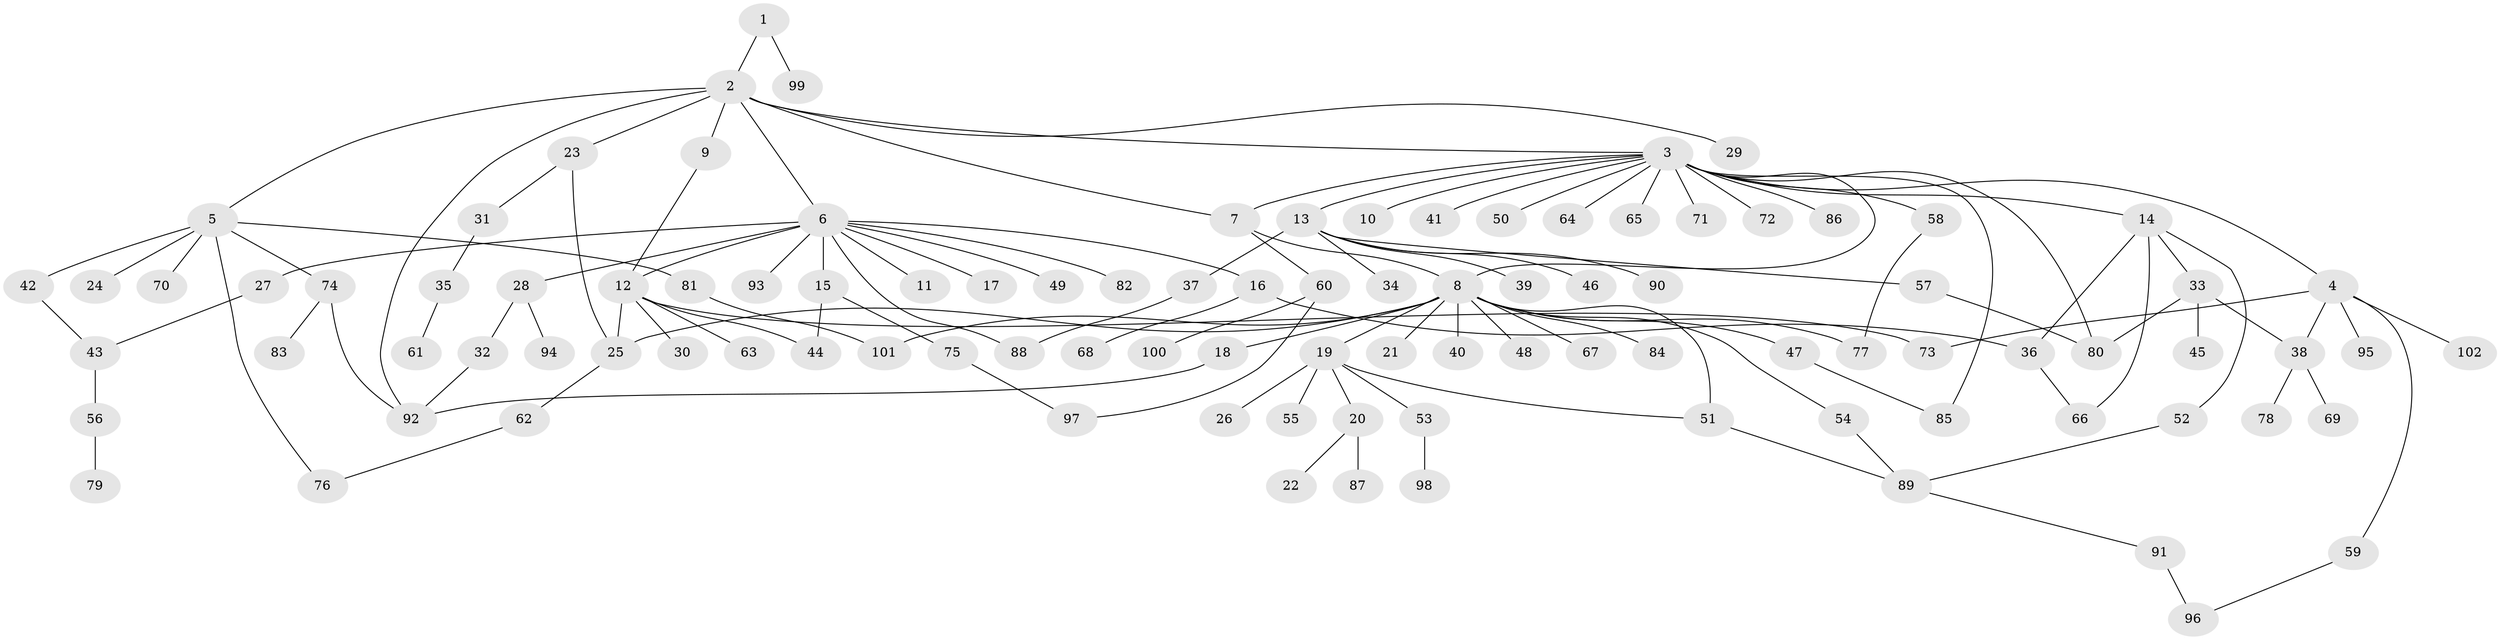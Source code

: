 // original degree distribution, {3: 0.09655172413793103, 10: 0.006896551724137931, 18: 0.006896551724137931, 7: 0.020689655172413793, 8: 0.013793103448275862, 14: 0.006896551724137931, 4: 0.06896551724137931, 17: 0.006896551724137931, 2: 0.25517241379310346, 1: 0.4896551724137931, 6: 0.006896551724137931, 5: 0.020689655172413793}
// Generated by graph-tools (version 1.1) at 2025/50/03/04/25 22:50:08]
// undirected, 102 vertices, 127 edges
graph export_dot {
  node [color=gray90,style=filled];
  1;
  2;
  3;
  4;
  5;
  6;
  7;
  8;
  9;
  10;
  11;
  12;
  13;
  14;
  15;
  16;
  17;
  18;
  19;
  20;
  21;
  22;
  23;
  24;
  25;
  26;
  27;
  28;
  29;
  30;
  31;
  32;
  33;
  34;
  35;
  36;
  37;
  38;
  39;
  40;
  41;
  42;
  43;
  44;
  45;
  46;
  47;
  48;
  49;
  50;
  51;
  52;
  53;
  54;
  55;
  56;
  57;
  58;
  59;
  60;
  61;
  62;
  63;
  64;
  65;
  66;
  67;
  68;
  69;
  70;
  71;
  72;
  73;
  74;
  75;
  76;
  77;
  78;
  79;
  80;
  81;
  82;
  83;
  84;
  85;
  86;
  87;
  88;
  89;
  90;
  91;
  92;
  93;
  94;
  95;
  96;
  97;
  98;
  99;
  100;
  101;
  102;
  1 -- 2 [weight=1.0];
  1 -- 99 [weight=1.0];
  2 -- 3 [weight=1.0];
  2 -- 5 [weight=1.0];
  2 -- 6 [weight=1.0];
  2 -- 7 [weight=1.0];
  2 -- 9 [weight=1.0];
  2 -- 23 [weight=1.0];
  2 -- 29 [weight=1.0];
  2 -- 92 [weight=1.0];
  3 -- 4 [weight=1.0];
  3 -- 7 [weight=1.0];
  3 -- 8 [weight=1.0];
  3 -- 10 [weight=1.0];
  3 -- 13 [weight=1.0];
  3 -- 14 [weight=1.0];
  3 -- 41 [weight=1.0];
  3 -- 50 [weight=1.0];
  3 -- 58 [weight=1.0];
  3 -- 64 [weight=1.0];
  3 -- 65 [weight=1.0];
  3 -- 71 [weight=1.0];
  3 -- 72 [weight=1.0];
  3 -- 80 [weight=1.0];
  3 -- 85 [weight=1.0];
  3 -- 86 [weight=1.0];
  4 -- 38 [weight=1.0];
  4 -- 59 [weight=1.0];
  4 -- 73 [weight=1.0];
  4 -- 95 [weight=1.0];
  4 -- 102 [weight=1.0];
  5 -- 24 [weight=1.0];
  5 -- 42 [weight=1.0];
  5 -- 70 [weight=1.0];
  5 -- 74 [weight=1.0];
  5 -- 76 [weight=1.0];
  5 -- 81 [weight=1.0];
  6 -- 11 [weight=1.0];
  6 -- 12 [weight=1.0];
  6 -- 15 [weight=1.0];
  6 -- 16 [weight=1.0];
  6 -- 17 [weight=1.0];
  6 -- 27 [weight=1.0];
  6 -- 28 [weight=2.0];
  6 -- 49 [weight=1.0];
  6 -- 82 [weight=1.0];
  6 -- 88 [weight=1.0];
  6 -- 93 [weight=1.0];
  7 -- 8 [weight=1.0];
  7 -- 60 [weight=1.0];
  8 -- 18 [weight=1.0];
  8 -- 19 [weight=1.0];
  8 -- 21 [weight=1.0];
  8 -- 25 [weight=1.0];
  8 -- 40 [weight=1.0];
  8 -- 47 [weight=1.0];
  8 -- 48 [weight=1.0];
  8 -- 51 [weight=1.0];
  8 -- 54 [weight=1.0];
  8 -- 67 [weight=1.0];
  8 -- 77 [weight=1.0];
  8 -- 84 [weight=1.0];
  8 -- 101 [weight=1.0];
  9 -- 12 [weight=1.0];
  12 -- 25 [weight=1.0];
  12 -- 30 [weight=1.0];
  12 -- 44 [weight=1.0];
  12 -- 63 [weight=1.0];
  12 -- 73 [weight=1.0];
  13 -- 34 [weight=1.0];
  13 -- 37 [weight=1.0];
  13 -- 39 [weight=1.0];
  13 -- 46 [weight=1.0];
  13 -- 57 [weight=1.0];
  13 -- 90 [weight=1.0];
  14 -- 33 [weight=1.0];
  14 -- 36 [weight=1.0];
  14 -- 52 [weight=1.0];
  14 -- 66 [weight=1.0];
  15 -- 44 [weight=1.0];
  15 -- 75 [weight=1.0];
  16 -- 36 [weight=1.0];
  16 -- 68 [weight=1.0];
  18 -- 92 [weight=1.0];
  19 -- 20 [weight=1.0];
  19 -- 26 [weight=1.0];
  19 -- 51 [weight=1.0];
  19 -- 53 [weight=1.0];
  19 -- 55 [weight=1.0];
  20 -- 22 [weight=1.0];
  20 -- 87 [weight=1.0];
  23 -- 25 [weight=1.0];
  23 -- 31 [weight=1.0];
  25 -- 62 [weight=1.0];
  27 -- 43 [weight=1.0];
  28 -- 32 [weight=1.0];
  28 -- 94 [weight=2.0];
  31 -- 35 [weight=1.0];
  32 -- 92 [weight=1.0];
  33 -- 38 [weight=1.0];
  33 -- 45 [weight=1.0];
  33 -- 80 [weight=1.0];
  35 -- 61 [weight=1.0];
  36 -- 66 [weight=1.0];
  37 -- 88 [weight=1.0];
  38 -- 69 [weight=1.0];
  38 -- 78 [weight=1.0];
  42 -- 43 [weight=1.0];
  43 -- 56 [weight=1.0];
  47 -- 85 [weight=1.0];
  51 -- 89 [weight=1.0];
  52 -- 89 [weight=1.0];
  53 -- 98 [weight=1.0];
  54 -- 89 [weight=1.0];
  56 -- 79 [weight=1.0];
  57 -- 80 [weight=1.0];
  58 -- 77 [weight=1.0];
  59 -- 96 [weight=1.0];
  60 -- 97 [weight=1.0];
  60 -- 100 [weight=1.0];
  62 -- 76 [weight=1.0];
  74 -- 83 [weight=1.0];
  74 -- 92 [weight=1.0];
  75 -- 97 [weight=1.0];
  81 -- 101 [weight=1.0];
  89 -- 91 [weight=1.0];
  91 -- 96 [weight=1.0];
}
